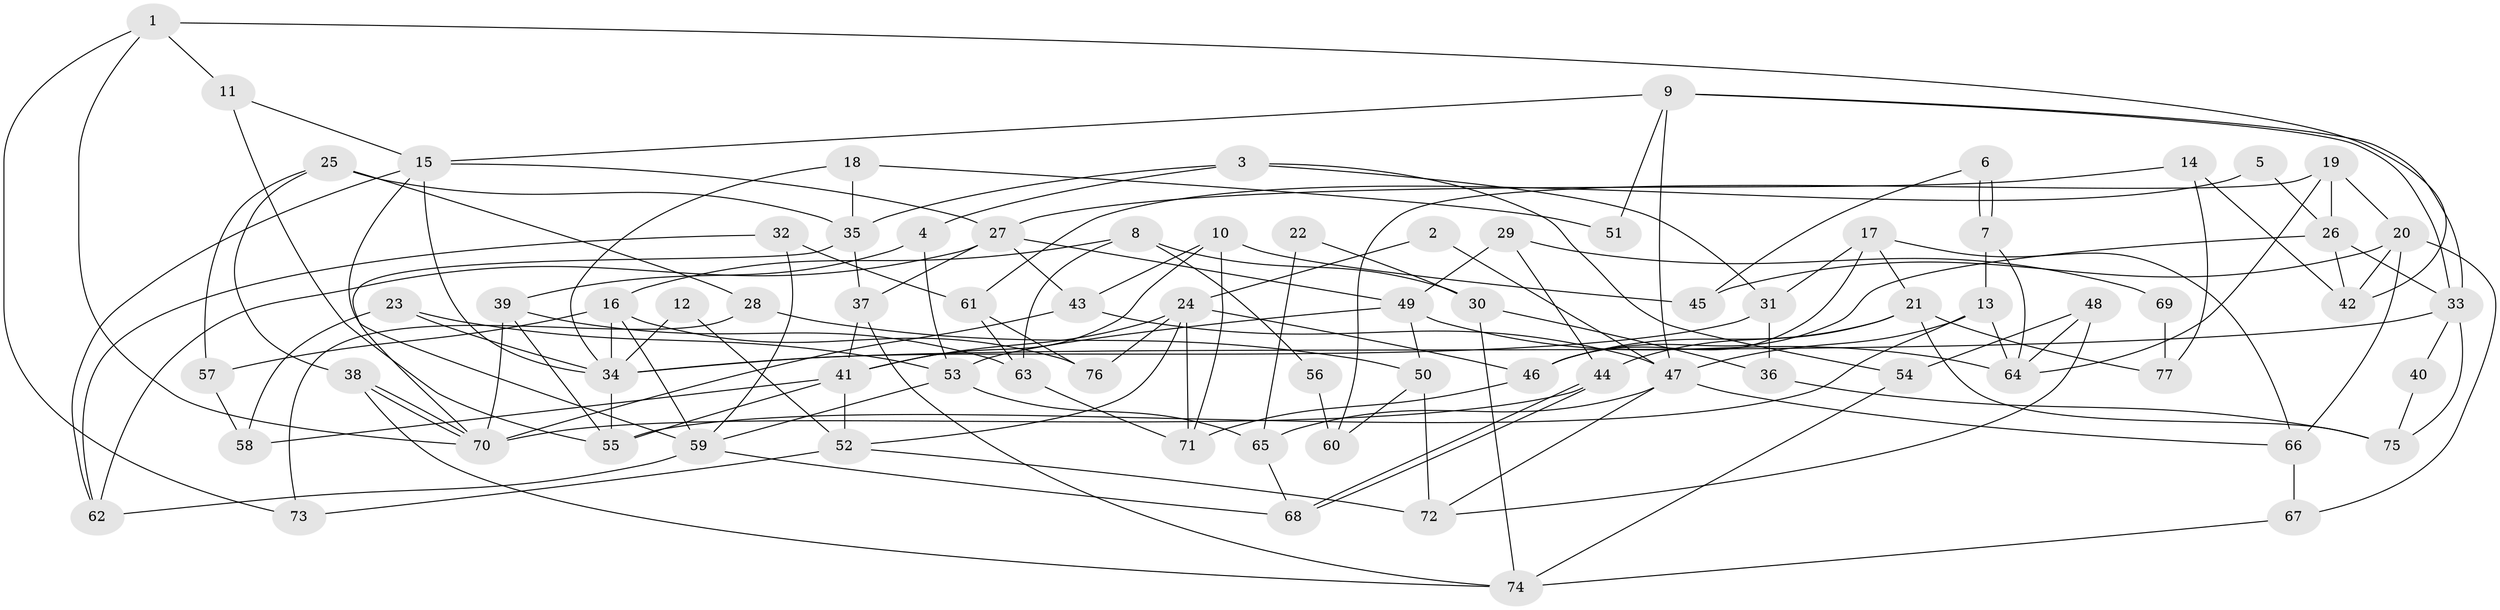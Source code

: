 // coarse degree distribution, {2: 0.05660377358490566, 4: 0.33962264150943394, 6: 0.018867924528301886, 3: 0.22641509433962265, 5: 0.22641509433962265, 8: 0.018867924528301886, 7: 0.09433962264150944, 9: 0.018867924528301886}
// Generated by graph-tools (version 1.1) at 2025/53/03/04/25 21:53:44]
// undirected, 77 vertices, 154 edges
graph export_dot {
graph [start="1"]
  node [color=gray90,style=filled];
  1;
  2;
  3;
  4;
  5;
  6;
  7;
  8;
  9;
  10;
  11;
  12;
  13;
  14;
  15;
  16;
  17;
  18;
  19;
  20;
  21;
  22;
  23;
  24;
  25;
  26;
  27;
  28;
  29;
  30;
  31;
  32;
  33;
  34;
  35;
  36;
  37;
  38;
  39;
  40;
  41;
  42;
  43;
  44;
  45;
  46;
  47;
  48;
  49;
  50;
  51;
  52;
  53;
  54;
  55;
  56;
  57;
  58;
  59;
  60;
  61;
  62;
  63;
  64;
  65;
  66;
  67;
  68;
  69;
  70;
  71;
  72;
  73;
  74;
  75;
  76;
  77;
  1 -- 70;
  1 -- 42;
  1 -- 11;
  1 -- 73;
  2 -- 47;
  2 -- 24;
  3 -- 35;
  3 -- 31;
  3 -- 4;
  3 -- 54;
  4 -- 53;
  4 -- 39;
  5 -- 26;
  5 -- 61;
  6 -- 45;
  6 -- 7;
  6 -- 7;
  7 -- 64;
  7 -- 13;
  8 -- 16;
  8 -- 30;
  8 -- 56;
  8 -- 63;
  9 -- 33;
  9 -- 33;
  9 -- 15;
  9 -- 47;
  9 -- 51;
  10 -- 41;
  10 -- 43;
  10 -- 45;
  10 -- 71;
  11 -- 55;
  11 -- 15;
  12 -- 34;
  12 -- 52;
  13 -- 47;
  13 -- 55;
  13 -- 64;
  14 -- 42;
  14 -- 27;
  14 -- 77;
  15 -- 34;
  15 -- 27;
  15 -- 59;
  15 -- 62;
  16 -- 76;
  16 -- 34;
  16 -- 57;
  16 -- 59;
  17 -- 66;
  17 -- 21;
  17 -- 31;
  17 -- 46;
  18 -- 34;
  18 -- 35;
  18 -- 51;
  19 -- 64;
  19 -- 26;
  19 -- 20;
  19 -- 60;
  20 -- 66;
  20 -- 42;
  20 -- 45;
  20 -- 67;
  21 -- 46;
  21 -- 44;
  21 -- 75;
  21 -- 77;
  22 -- 30;
  22 -- 65;
  23 -- 58;
  23 -- 53;
  23 -- 34;
  24 -- 71;
  24 -- 46;
  24 -- 41;
  24 -- 52;
  24 -- 76;
  25 -- 35;
  25 -- 28;
  25 -- 38;
  25 -- 57;
  26 -- 33;
  26 -- 46;
  26 -- 42;
  27 -- 62;
  27 -- 37;
  27 -- 43;
  27 -- 49;
  28 -- 50;
  28 -- 73;
  29 -- 49;
  29 -- 44;
  29 -- 69;
  30 -- 36;
  30 -- 74;
  31 -- 34;
  31 -- 36;
  32 -- 59;
  32 -- 62;
  32 -- 61;
  33 -- 34;
  33 -- 40;
  33 -- 75;
  34 -- 55;
  35 -- 37;
  35 -- 70;
  36 -- 75;
  37 -- 74;
  37 -- 41;
  38 -- 70;
  38 -- 70;
  38 -- 74;
  39 -- 55;
  39 -- 63;
  39 -- 70;
  40 -- 75;
  41 -- 52;
  41 -- 55;
  41 -- 58;
  43 -- 70;
  43 -- 47;
  44 -- 68;
  44 -- 68;
  44 -- 70;
  46 -- 71;
  47 -- 65;
  47 -- 66;
  47 -- 72;
  48 -- 72;
  48 -- 64;
  48 -- 54;
  49 -- 53;
  49 -- 50;
  49 -- 64;
  50 -- 72;
  50 -- 60;
  52 -- 72;
  52 -- 73;
  53 -- 59;
  53 -- 65;
  54 -- 74;
  56 -- 60;
  57 -- 58;
  59 -- 62;
  59 -- 68;
  61 -- 63;
  61 -- 76;
  63 -- 71;
  65 -- 68;
  66 -- 67;
  67 -- 74;
  69 -- 77;
}
